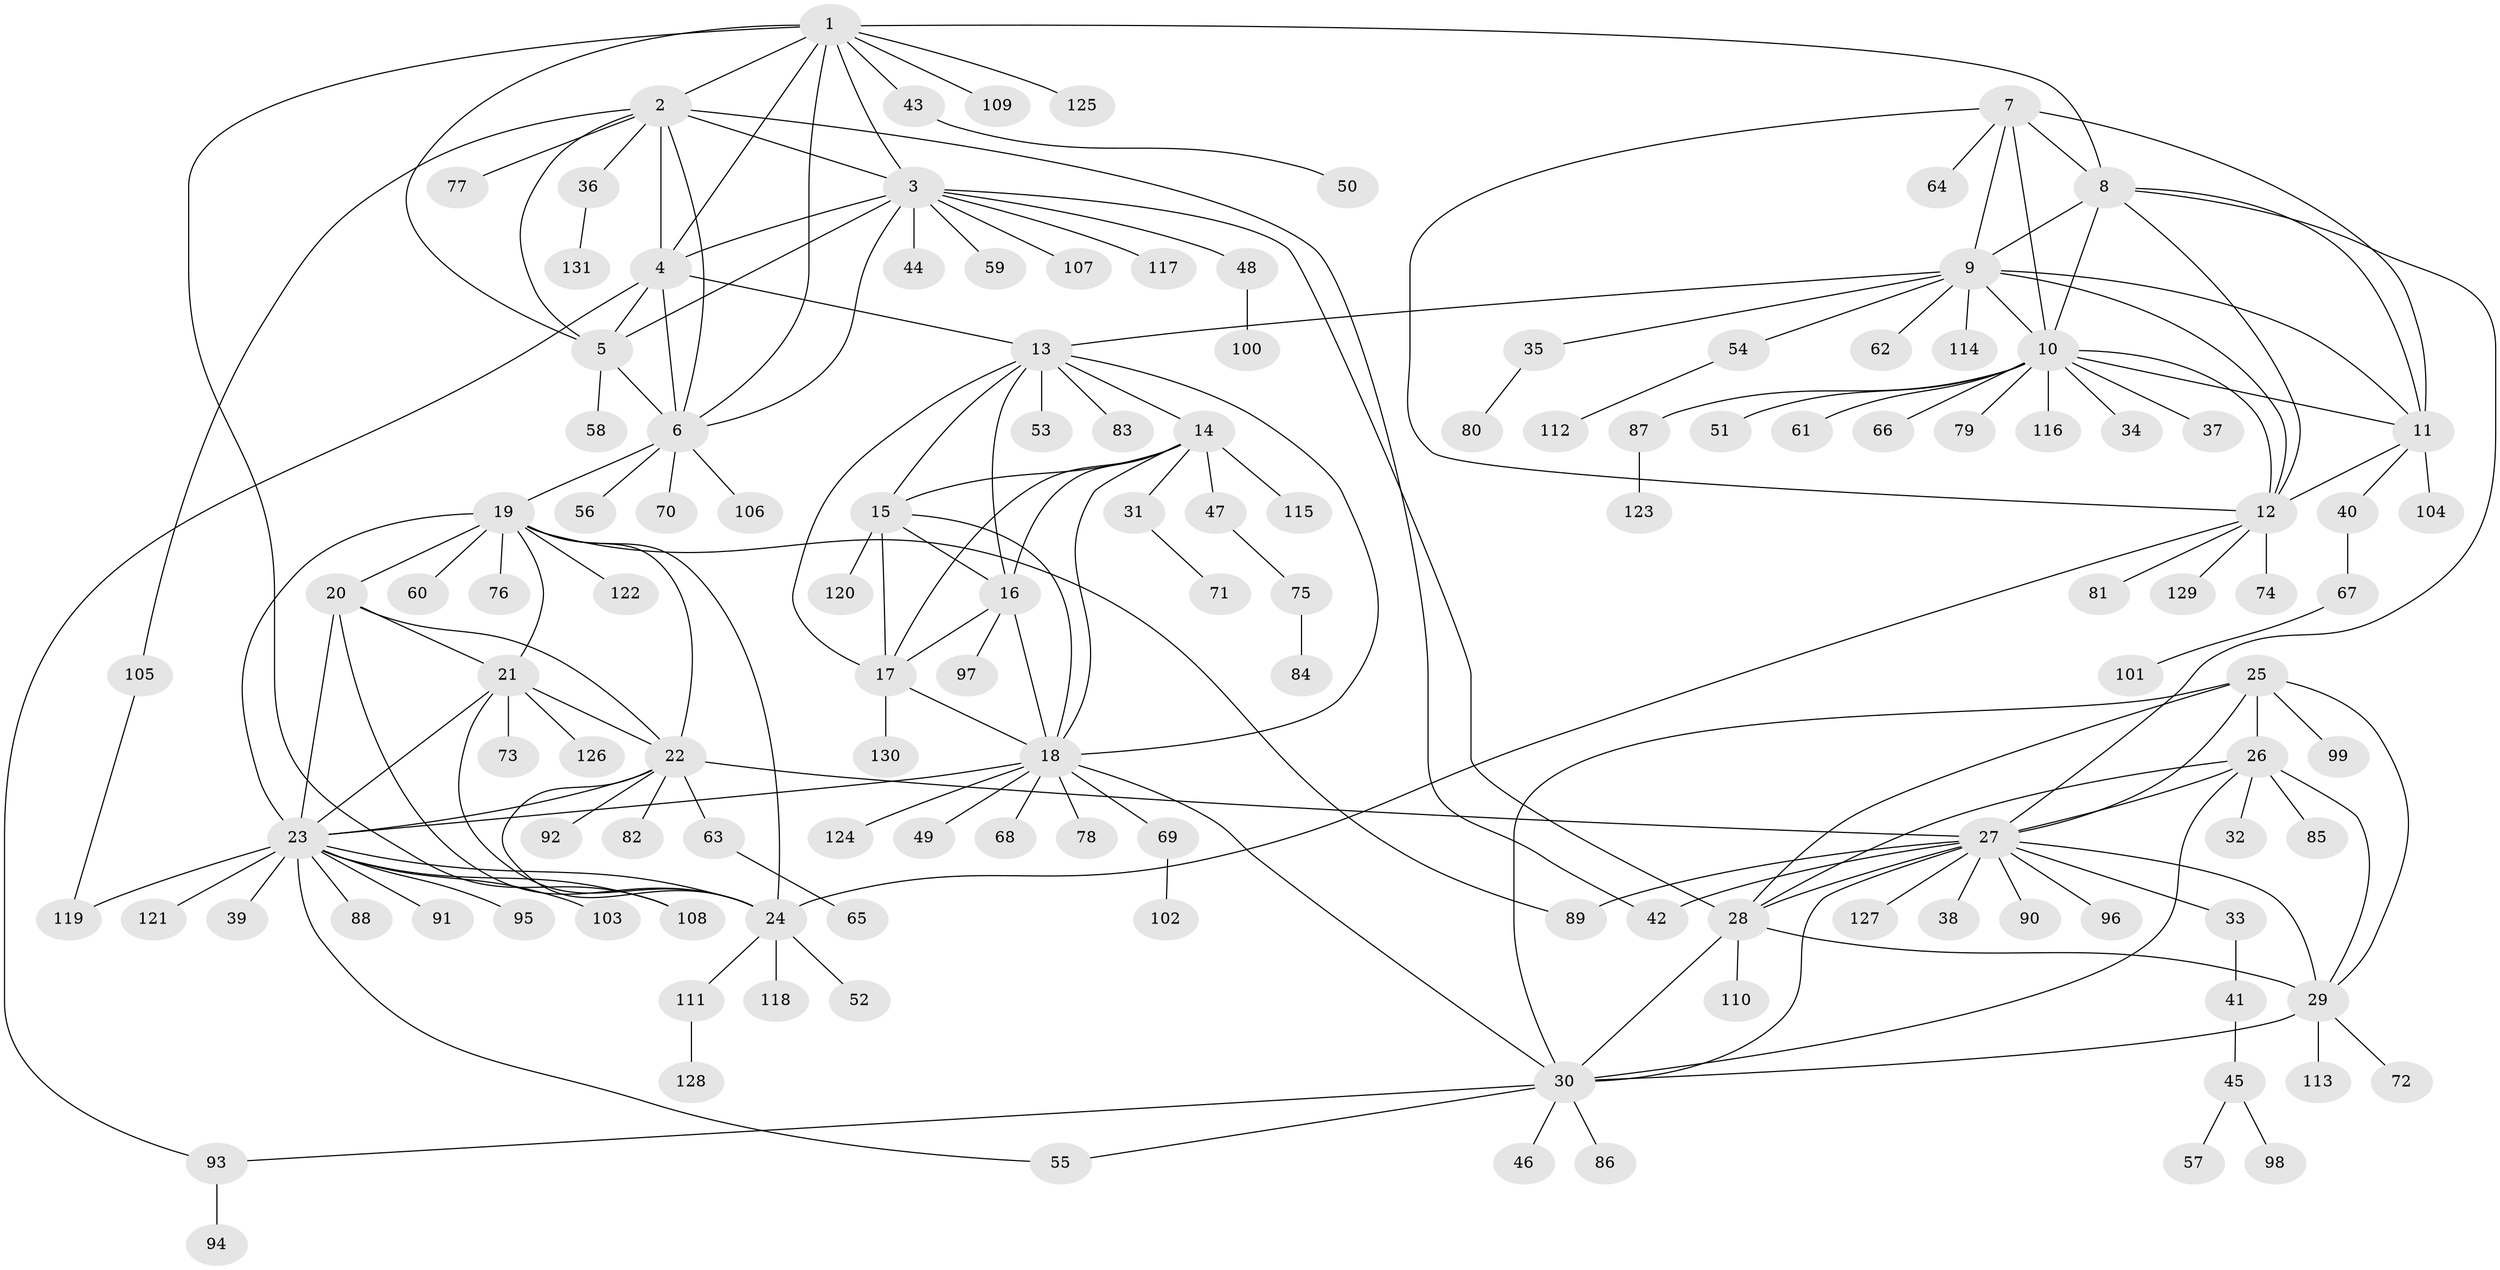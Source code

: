 // Generated by graph-tools (version 1.1) at 2025/50/03/09/25 03:50:38]
// undirected, 131 vertices, 192 edges
graph export_dot {
graph [start="1"]
  node [color=gray90,style=filled];
  1;
  2;
  3;
  4;
  5;
  6;
  7;
  8;
  9;
  10;
  11;
  12;
  13;
  14;
  15;
  16;
  17;
  18;
  19;
  20;
  21;
  22;
  23;
  24;
  25;
  26;
  27;
  28;
  29;
  30;
  31;
  32;
  33;
  34;
  35;
  36;
  37;
  38;
  39;
  40;
  41;
  42;
  43;
  44;
  45;
  46;
  47;
  48;
  49;
  50;
  51;
  52;
  53;
  54;
  55;
  56;
  57;
  58;
  59;
  60;
  61;
  62;
  63;
  64;
  65;
  66;
  67;
  68;
  69;
  70;
  71;
  72;
  73;
  74;
  75;
  76;
  77;
  78;
  79;
  80;
  81;
  82;
  83;
  84;
  85;
  86;
  87;
  88;
  89;
  90;
  91;
  92;
  93;
  94;
  95;
  96;
  97;
  98;
  99;
  100;
  101;
  102;
  103;
  104;
  105;
  106;
  107;
  108;
  109;
  110;
  111;
  112;
  113;
  114;
  115;
  116;
  117;
  118;
  119;
  120;
  121;
  122;
  123;
  124;
  125;
  126;
  127;
  128;
  129;
  130;
  131;
  1 -- 2;
  1 -- 3;
  1 -- 4;
  1 -- 5;
  1 -- 6;
  1 -- 8;
  1 -- 43;
  1 -- 108;
  1 -- 109;
  1 -- 125;
  2 -- 3;
  2 -- 4;
  2 -- 5;
  2 -- 6;
  2 -- 36;
  2 -- 42;
  2 -- 77;
  2 -- 105;
  3 -- 4;
  3 -- 5;
  3 -- 6;
  3 -- 28;
  3 -- 44;
  3 -- 48;
  3 -- 59;
  3 -- 107;
  3 -- 117;
  4 -- 5;
  4 -- 6;
  4 -- 13;
  4 -- 93;
  5 -- 6;
  5 -- 58;
  6 -- 19;
  6 -- 56;
  6 -- 70;
  6 -- 106;
  7 -- 8;
  7 -- 9;
  7 -- 10;
  7 -- 11;
  7 -- 12;
  7 -- 64;
  8 -- 9;
  8 -- 10;
  8 -- 11;
  8 -- 12;
  8 -- 27;
  9 -- 10;
  9 -- 11;
  9 -- 12;
  9 -- 13;
  9 -- 35;
  9 -- 54;
  9 -- 62;
  9 -- 114;
  10 -- 11;
  10 -- 12;
  10 -- 34;
  10 -- 37;
  10 -- 51;
  10 -- 61;
  10 -- 66;
  10 -- 79;
  10 -- 87;
  10 -- 116;
  11 -- 12;
  11 -- 40;
  11 -- 104;
  12 -- 24;
  12 -- 74;
  12 -- 81;
  12 -- 129;
  13 -- 14;
  13 -- 15;
  13 -- 16;
  13 -- 17;
  13 -- 18;
  13 -- 53;
  13 -- 83;
  14 -- 15;
  14 -- 16;
  14 -- 17;
  14 -- 18;
  14 -- 31;
  14 -- 47;
  14 -- 115;
  15 -- 16;
  15 -- 17;
  15 -- 18;
  15 -- 120;
  16 -- 17;
  16 -- 18;
  16 -- 97;
  17 -- 18;
  17 -- 130;
  18 -- 23;
  18 -- 30;
  18 -- 49;
  18 -- 68;
  18 -- 69;
  18 -- 78;
  18 -- 124;
  19 -- 20;
  19 -- 21;
  19 -- 22;
  19 -- 23;
  19 -- 24;
  19 -- 60;
  19 -- 76;
  19 -- 89;
  19 -- 122;
  20 -- 21;
  20 -- 22;
  20 -- 23;
  20 -- 24;
  21 -- 22;
  21 -- 23;
  21 -- 24;
  21 -- 73;
  21 -- 126;
  22 -- 23;
  22 -- 24;
  22 -- 27;
  22 -- 63;
  22 -- 82;
  22 -- 92;
  23 -- 24;
  23 -- 39;
  23 -- 55;
  23 -- 88;
  23 -- 91;
  23 -- 95;
  23 -- 103;
  23 -- 108;
  23 -- 119;
  23 -- 121;
  24 -- 52;
  24 -- 111;
  24 -- 118;
  25 -- 26;
  25 -- 27;
  25 -- 28;
  25 -- 29;
  25 -- 30;
  25 -- 99;
  26 -- 27;
  26 -- 28;
  26 -- 29;
  26 -- 30;
  26 -- 32;
  26 -- 85;
  27 -- 28;
  27 -- 29;
  27 -- 30;
  27 -- 33;
  27 -- 38;
  27 -- 42;
  27 -- 89;
  27 -- 90;
  27 -- 96;
  27 -- 127;
  28 -- 29;
  28 -- 30;
  28 -- 110;
  29 -- 30;
  29 -- 72;
  29 -- 113;
  30 -- 46;
  30 -- 55;
  30 -- 86;
  30 -- 93;
  31 -- 71;
  33 -- 41;
  35 -- 80;
  36 -- 131;
  40 -- 67;
  41 -- 45;
  43 -- 50;
  45 -- 57;
  45 -- 98;
  47 -- 75;
  48 -- 100;
  54 -- 112;
  63 -- 65;
  67 -- 101;
  69 -- 102;
  75 -- 84;
  87 -- 123;
  93 -- 94;
  105 -- 119;
  111 -- 128;
}
